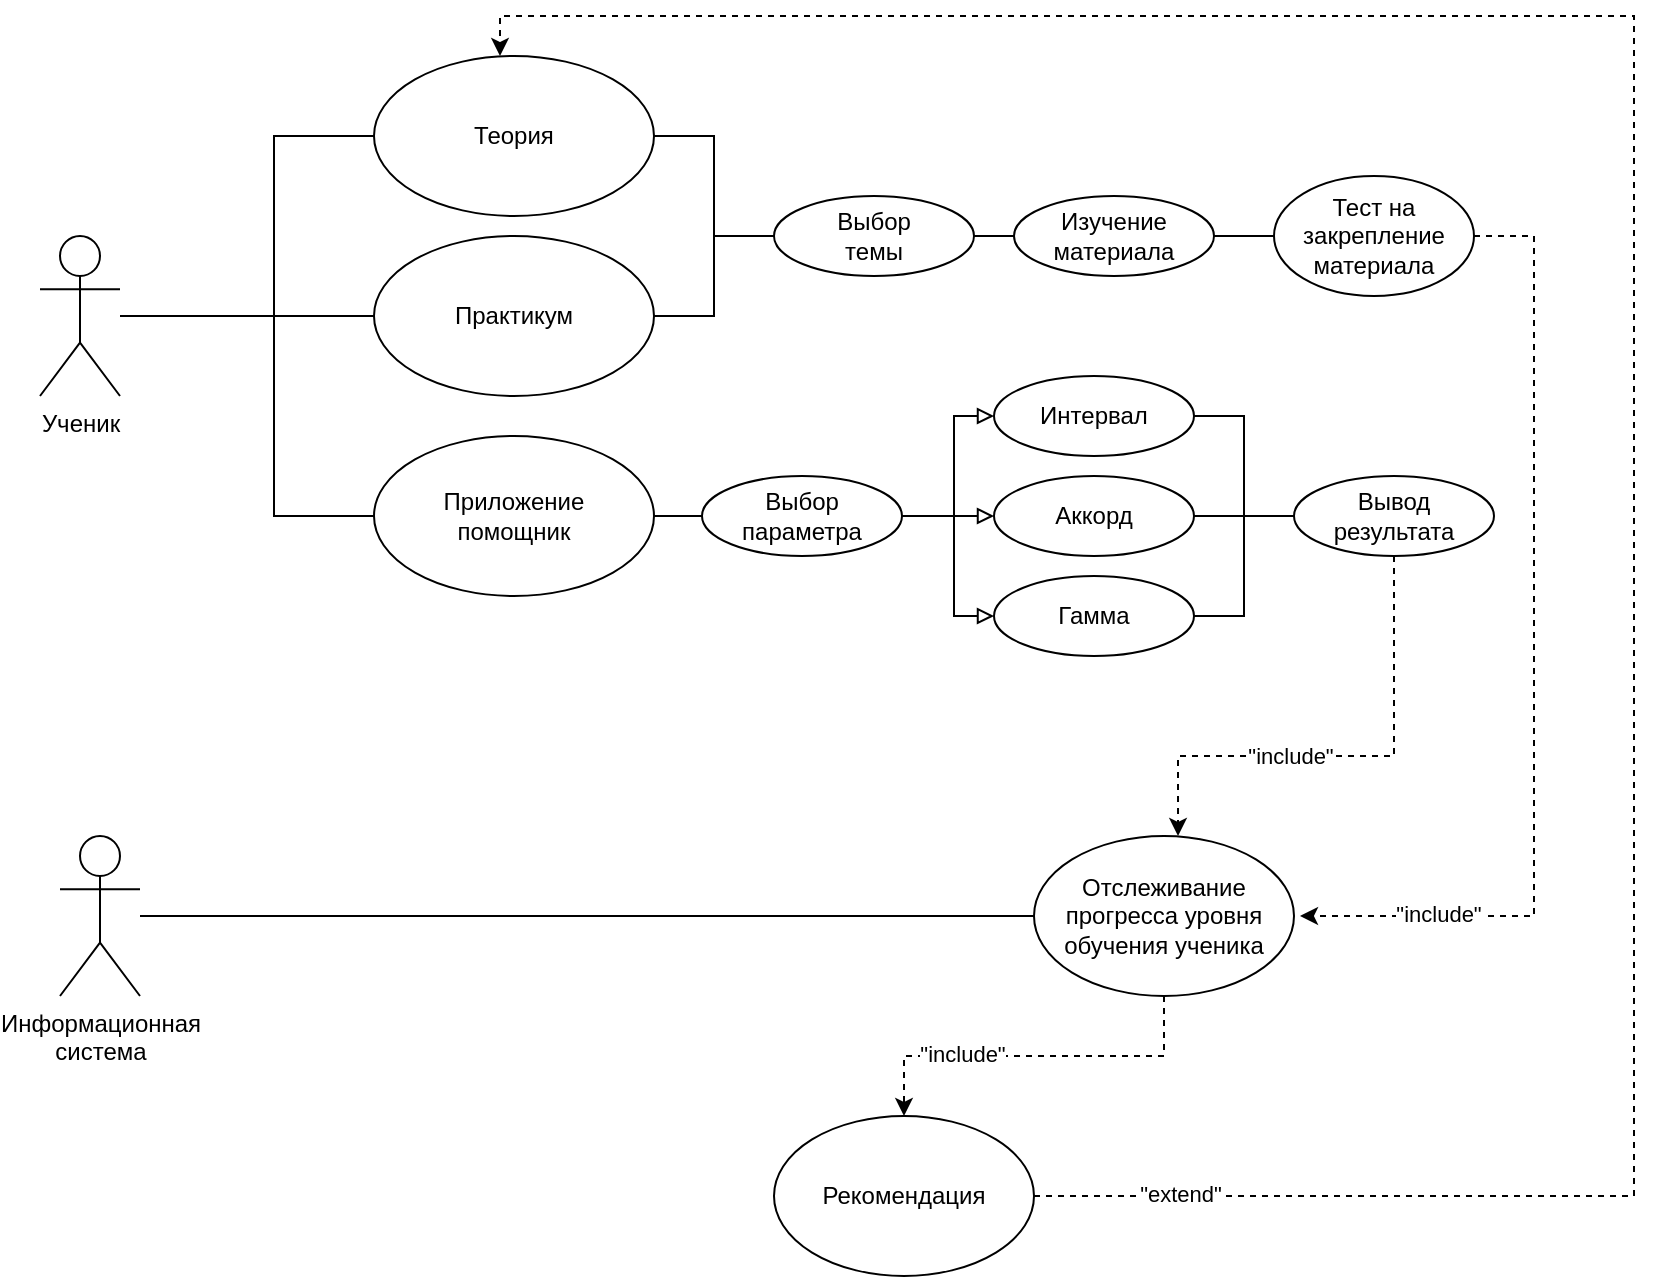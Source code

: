 <mxfile version="21.2.1" type="device" pages="4">
  <diagram name="Страница 1" id="a8i9dJas4vWroNRYAaSo">
    <mxGraphModel dx="794" dy="698" grid="1" gridSize="10" guides="1" tooltips="1" connect="1" arrows="1" fold="1" page="1" pageScale="1" pageWidth="827" pageHeight="1169" math="0" shadow="0">
      <root>
        <mxCell id="0" />
        <mxCell id="1" parent="0" />
        <mxCell id="zpvH-Re5oC1C9k6YvXHp-5" style="edgeStyle=orthogonalEdgeStyle;rounded=0;orthogonalLoop=1;jettySize=auto;html=1;entryX=0;entryY=0.5;entryDx=0;entryDy=0;endArrow=none;endFill=0;" edge="1" parent="1" source="fJZpoL8-cSIQ_mWnWYam-1" target="zpvH-Re5oC1C9k6YvXHp-1">
          <mxGeometry relative="1" as="geometry">
            <Array as="points">
              <mxPoint x="147" y="220" />
              <mxPoint x="147" y="130" />
            </Array>
          </mxGeometry>
        </mxCell>
        <mxCell id="fJZpoL8-cSIQ_mWnWYam-1" value="Ученик" style="shape=umlActor;verticalLabelPosition=bottom;verticalAlign=top;html=1;outlineConnect=0;" parent="1" vertex="1">
          <mxGeometry x="30" y="180" width="40" height="80" as="geometry" />
        </mxCell>
        <mxCell id="gKpqHcXrbwHjKlHT9kks-12" style="edgeStyle=orthogonalEdgeStyle;rounded=0;orthogonalLoop=1;jettySize=auto;html=1;entryX=0;entryY=0.5;entryDx=0;entryDy=0;endArrow=none;endFill=0;" edge="1" parent="1" source="zpvH-Re5oC1C9k6YvXHp-1" target="gKpqHcXrbwHjKlHT9kks-5">
          <mxGeometry relative="1" as="geometry" />
        </mxCell>
        <mxCell id="zpvH-Re5oC1C9k6YvXHp-1" value="Теория" style="ellipse;whiteSpace=wrap;html=1;" vertex="1" parent="1">
          <mxGeometry x="197" y="90" width="140" height="80" as="geometry" />
        </mxCell>
        <mxCell id="gKpqHcXrbwHjKlHT9kks-27" style="edgeStyle=orthogonalEdgeStyle;rounded=0;orthogonalLoop=1;jettySize=auto;html=1;endArrow=none;endFill=0;entryX=0.023;entryY=0.5;entryDx=0;entryDy=0;entryPerimeter=0;" edge="1" parent="1" source="zpvH-Re5oC1C9k6YvXHp-2" target="zpvH-Re5oC1C9k6YvXHp-3">
          <mxGeometry relative="1" as="geometry">
            <mxPoint x="520" y="520" as="targetPoint" />
          </mxGeometry>
        </mxCell>
        <mxCell id="zpvH-Re5oC1C9k6YvXHp-2" value="&lt;div&gt;Информационная &lt;br&gt;&lt;/div&gt;&lt;div&gt;система&lt;/div&gt;" style="shape=umlActor;verticalLabelPosition=bottom;verticalAlign=top;html=1;outlineConnect=0;" vertex="1" parent="1">
          <mxGeometry x="40" y="480" width="40" height="80" as="geometry" />
        </mxCell>
        <mxCell id="gKpqHcXrbwHjKlHT9kks-19" value="" style="edgeStyle=orthogonalEdgeStyle;rounded=0;orthogonalLoop=1;jettySize=auto;html=1;dashed=1;" edge="1" parent="1" source="zpvH-Re5oC1C9k6YvXHp-3" target="gKpqHcXrbwHjKlHT9kks-18">
          <mxGeometry relative="1" as="geometry" />
        </mxCell>
        <mxCell id="gKpqHcXrbwHjKlHT9kks-24" value="&quot;include&quot;" style="edgeLabel;html=1;align=center;verticalAlign=middle;resizable=0;points=[];" vertex="1" connectable="0" parent="gKpqHcXrbwHjKlHT9kks-19">
          <mxGeometry x="0.379" y="-1" relative="1" as="geometry">
            <mxPoint as="offset" />
          </mxGeometry>
        </mxCell>
        <mxCell id="zpvH-Re5oC1C9k6YvXHp-3" value="Отслеживание прогресса уровня обучения ученика" style="ellipse;whiteSpace=wrap;html=1;" vertex="1" parent="1">
          <mxGeometry x="527" y="480" width="130" height="80" as="geometry" />
        </mxCell>
        <mxCell id="OYMWzDf9oSQI86G9NqcH-2" style="edgeStyle=orthogonalEdgeStyle;rounded=0;orthogonalLoop=1;jettySize=auto;html=1;endArrow=none;endFill=0;startArrow=none;startFill=0;" edge="1" parent="1" source="OYMWzDf9oSQI86G9NqcH-1">
          <mxGeometry relative="1" as="geometry">
            <mxPoint x="147" y="210" as="targetPoint" />
            <Array as="points">
              <mxPoint x="147" y="220" />
            </Array>
          </mxGeometry>
        </mxCell>
        <mxCell id="gKpqHcXrbwHjKlHT9kks-6" style="edgeStyle=orthogonalEdgeStyle;rounded=0;orthogonalLoop=1;jettySize=auto;html=1;entryX=0;entryY=0.5;entryDx=0;entryDy=0;endArrow=none;endFill=0;" edge="1" parent="1" source="OYMWzDf9oSQI86G9NqcH-1" target="gKpqHcXrbwHjKlHT9kks-5">
          <mxGeometry relative="1" as="geometry">
            <Array as="points">
              <mxPoint x="367" y="220" />
              <mxPoint x="367" y="180" />
            </Array>
          </mxGeometry>
        </mxCell>
        <mxCell id="OYMWzDf9oSQI86G9NqcH-1" value="Практикум" style="ellipse;whiteSpace=wrap;html=1;" vertex="1" parent="1">
          <mxGeometry x="197" y="180" width="140" height="80" as="geometry" />
        </mxCell>
        <mxCell id="OYMWzDf9oSQI86G9NqcH-5" style="edgeStyle=orthogonalEdgeStyle;rounded=0;orthogonalLoop=1;jettySize=auto;html=1;startArrow=none;startFill=0;endArrow=none;endFill=0;" edge="1" parent="1" source="OYMWzDf9oSQI86G9NqcH-4">
          <mxGeometry relative="1" as="geometry">
            <mxPoint x="147" y="280" as="targetPoint" />
            <Array as="points">
              <mxPoint x="147" y="320" />
            </Array>
          </mxGeometry>
        </mxCell>
        <mxCell id="OYMWzDf9oSQI86G9NqcH-9" style="edgeStyle=orthogonalEdgeStyle;rounded=0;orthogonalLoop=1;jettySize=auto;html=1;exitX=1;exitY=0.5;exitDx=0;exitDy=0;entryX=0;entryY=0.5;entryDx=0;entryDy=0;endArrow=none;endFill=0;" edge="1" parent="1" source="OYMWzDf9oSQI86G9NqcH-4" target="OYMWzDf9oSQI86G9NqcH-7">
          <mxGeometry relative="1" as="geometry" />
        </mxCell>
        <mxCell id="OYMWzDf9oSQI86G9NqcH-4" value="&lt;div&gt;Приложение &lt;br&gt;&lt;/div&gt;&lt;div&gt;помощник&lt;/div&gt;" style="ellipse;whiteSpace=wrap;html=1;" vertex="1" parent="1">
          <mxGeometry x="197" y="280" width="140" height="80" as="geometry" />
        </mxCell>
        <mxCell id="OYMWzDf9oSQI86G9NqcH-13" style="edgeStyle=orthogonalEdgeStyle;rounded=0;orthogonalLoop=1;jettySize=auto;html=1;entryX=0;entryY=0.5;entryDx=0;entryDy=0;endArrow=block;endFill=0;" edge="1" parent="1" source="OYMWzDf9oSQI86G9NqcH-7" target="OYMWzDf9oSQI86G9NqcH-10">
          <mxGeometry relative="1" as="geometry">
            <Array as="points">
              <mxPoint x="487" y="320" />
              <mxPoint x="487" y="270" />
            </Array>
          </mxGeometry>
        </mxCell>
        <mxCell id="OYMWzDf9oSQI86G9NqcH-7" value="&lt;div&gt;Выбор &lt;br&gt;&lt;/div&gt;&lt;div&gt;параметра&lt;/div&gt;" style="ellipse;whiteSpace=wrap;html=1;" vertex="1" parent="1">
          <mxGeometry x="361" y="300" width="100" height="40" as="geometry" />
        </mxCell>
        <mxCell id="OYMWzDf9oSQI86G9NqcH-8" value="" style="endArrow=none;html=1;rounded=0;" edge="1" parent="1">
          <mxGeometry width="50" height="50" relative="1" as="geometry">
            <mxPoint x="147" y="210" as="sourcePoint" />
            <mxPoint x="147" y="280" as="targetPoint" />
          </mxGeometry>
        </mxCell>
        <mxCell id="gKpqHcXrbwHjKlHT9kks-3" style="edgeStyle=orthogonalEdgeStyle;rounded=0;orthogonalLoop=1;jettySize=auto;html=1;exitX=1;exitY=0.5;exitDx=0;exitDy=0;entryX=0;entryY=0.5;entryDx=0;entryDy=0;endArrow=none;endFill=0;" edge="1" parent="1" source="OYMWzDf9oSQI86G9NqcH-10" target="gKpqHcXrbwHjKlHT9kks-1">
          <mxGeometry relative="1" as="geometry" />
        </mxCell>
        <mxCell id="OYMWzDf9oSQI86G9NqcH-10" value="Интервал" style="ellipse;whiteSpace=wrap;html=1;" vertex="1" parent="1">
          <mxGeometry x="507" y="250" width="100" height="40" as="geometry" />
        </mxCell>
        <mxCell id="OYMWzDf9oSQI86G9NqcH-14" style="edgeStyle=orthogonalEdgeStyle;rounded=0;orthogonalLoop=1;jettySize=auto;html=1;startArrow=block;startFill=0;endArrow=none;endFill=0;" edge="1" parent="1" source="OYMWzDf9oSQI86G9NqcH-11">
          <mxGeometry relative="1" as="geometry">
            <mxPoint x="487" y="320" as="targetPoint" />
            <Array as="points">
              <mxPoint x="507" y="320" />
              <mxPoint x="507" y="320" />
            </Array>
          </mxGeometry>
        </mxCell>
        <mxCell id="gKpqHcXrbwHjKlHT9kks-2" style="edgeStyle=orthogonalEdgeStyle;rounded=0;orthogonalLoop=1;jettySize=auto;html=1;entryX=0;entryY=0.5;entryDx=0;entryDy=0;endArrow=none;endFill=0;" edge="1" parent="1" source="OYMWzDf9oSQI86G9NqcH-11" target="gKpqHcXrbwHjKlHT9kks-1">
          <mxGeometry relative="1" as="geometry" />
        </mxCell>
        <mxCell id="OYMWzDf9oSQI86G9NqcH-11" value="Аккорд" style="ellipse;whiteSpace=wrap;html=1;" vertex="1" parent="1">
          <mxGeometry x="507" y="300" width="100" height="40" as="geometry" />
        </mxCell>
        <mxCell id="OYMWzDf9oSQI86G9NqcH-15" style="edgeStyle=orthogonalEdgeStyle;rounded=0;orthogonalLoop=1;jettySize=auto;html=1;exitX=0;exitY=0.5;exitDx=0;exitDy=0;startArrow=block;startFill=0;endArrow=none;endFill=0;" edge="1" parent="1" source="OYMWzDf9oSQI86G9NqcH-12">
          <mxGeometry relative="1" as="geometry">
            <mxPoint x="487" y="320" as="targetPoint" />
            <Array as="points">
              <mxPoint x="487" y="370" />
            </Array>
          </mxGeometry>
        </mxCell>
        <mxCell id="gKpqHcXrbwHjKlHT9kks-4" style="edgeStyle=orthogonalEdgeStyle;rounded=0;orthogonalLoop=1;jettySize=auto;html=1;entryX=0;entryY=0.5;entryDx=0;entryDy=0;endArrow=none;endFill=0;" edge="1" parent="1" source="OYMWzDf9oSQI86G9NqcH-12" target="gKpqHcXrbwHjKlHT9kks-1">
          <mxGeometry relative="1" as="geometry" />
        </mxCell>
        <mxCell id="OYMWzDf9oSQI86G9NqcH-12" value="Гамма" style="ellipse;whiteSpace=wrap;html=1;" vertex="1" parent="1">
          <mxGeometry x="507" y="350" width="100" height="40" as="geometry" />
        </mxCell>
        <mxCell id="gKpqHcXrbwHjKlHT9kks-16" style="edgeStyle=orthogonalEdgeStyle;rounded=0;orthogonalLoop=1;jettySize=auto;html=1;entryX=0.554;entryY=0;entryDx=0;entryDy=0;entryPerimeter=0;dashed=1;" edge="1" parent="1" source="gKpqHcXrbwHjKlHT9kks-1" target="zpvH-Re5oC1C9k6YvXHp-3">
          <mxGeometry relative="1" as="geometry">
            <Array as="points">
              <mxPoint x="707" y="440" />
              <mxPoint x="599" y="440" />
            </Array>
          </mxGeometry>
        </mxCell>
        <mxCell id="gKpqHcXrbwHjKlHT9kks-28" value="&quot;include&quot;" style="edgeLabel;html=1;align=center;verticalAlign=middle;resizable=0;points=[];" vertex="1" connectable="0" parent="gKpqHcXrbwHjKlHT9kks-16">
          <mxGeometry x="0.323" y="4" relative="1" as="geometry">
            <mxPoint x="12" y="-4" as="offset" />
          </mxGeometry>
        </mxCell>
        <mxCell id="gKpqHcXrbwHjKlHT9kks-1" value="&lt;div&gt;Вывод результата&lt;br&gt;&lt;/div&gt;" style="ellipse;whiteSpace=wrap;html=1;" vertex="1" parent="1">
          <mxGeometry x="657" y="300" width="100" height="40" as="geometry" />
        </mxCell>
        <mxCell id="gKpqHcXrbwHjKlHT9kks-9" style="edgeStyle=orthogonalEdgeStyle;rounded=0;orthogonalLoop=1;jettySize=auto;html=1;entryX=0;entryY=0.5;entryDx=0;entryDy=0;endArrow=none;endFill=0;" edge="1" parent="1" source="gKpqHcXrbwHjKlHT9kks-5" target="gKpqHcXrbwHjKlHT9kks-8">
          <mxGeometry relative="1" as="geometry" />
        </mxCell>
        <mxCell id="gKpqHcXrbwHjKlHT9kks-5" value="&lt;div&gt;Выбор &lt;br&gt;&lt;/div&gt;&lt;div&gt;темы&lt;br&gt;&lt;/div&gt;" style="ellipse;whiteSpace=wrap;html=1;" vertex="1" parent="1">
          <mxGeometry x="397" y="160" width="100" height="40" as="geometry" />
        </mxCell>
        <mxCell id="gKpqHcXrbwHjKlHT9kks-11" style="edgeStyle=orthogonalEdgeStyle;rounded=0;orthogonalLoop=1;jettySize=auto;html=1;exitX=1;exitY=0.5;exitDx=0;exitDy=0;endArrow=none;endFill=0;" edge="1" parent="1" source="gKpqHcXrbwHjKlHT9kks-8" target="gKpqHcXrbwHjKlHT9kks-10">
          <mxGeometry relative="1" as="geometry" />
        </mxCell>
        <mxCell id="gKpqHcXrbwHjKlHT9kks-8" value="Изучение материала" style="ellipse;whiteSpace=wrap;html=1;" vertex="1" parent="1">
          <mxGeometry x="517" y="160" width="100" height="40" as="geometry" />
        </mxCell>
        <mxCell id="gKpqHcXrbwHjKlHT9kks-14" style="edgeStyle=orthogonalEdgeStyle;rounded=0;orthogonalLoop=1;jettySize=auto;html=1;dashed=1;" edge="1" parent="1" source="gKpqHcXrbwHjKlHT9kks-10">
          <mxGeometry relative="1" as="geometry">
            <mxPoint x="660" y="520" as="targetPoint" />
            <Array as="points">
              <mxPoint x="777" y="180" />
              <mxPoint x="777" y="520" />
              <mxPoint x="660" y="520" />
            </Array>
          </mxGeometry>
        </mxCell>
        <mxCell id="gKpqHcXrbwHjKlHT9kks-29" value="&quot;include&quot;" style="edgeLabel;html=1;align=center;verticalAlign=middle;resizable=0;points=[];" vertex="1" connectable="0" parent="gKpqHcXrbwHjKlHT9kks-14">
          <mxGeometry x="0.843" y="2" relative="1" as="geometry">
            <mxPoint x="31" y="-3" as="offset" />
          </mxGeometry>
        </mxCell>
        <mxCell id="gKpqHcXrbwHjKlHT9kks-10" value="Тест на закрепление материала" style="ellipse;whiteSpace=wrap;html=1;" vertex="1" parent="1">
          <mxGeometry x="647" y="150" width="100" height="60" as="geometry" />
        </mxCell>
        <mxCell id="gKpqHcXrbwHjKlHT9kks-23" style="edgeStyle=orthogonalEdgeStyle;rounded=0;orthogonalLoop=1;jettySize=auto;html=1;entryX=0.457;entryY=0;entryDx=0;entryDy=0;entryPerimeter=0;dashed=1;" edge="1" parent="1" source="gKpqHcXrbwHjKlHT9kks-18" target="zpvH-Re5oC1C9k6YvXHp-1">
          <mxGeometry relative="1" as="geometry">
            <Array as="points">
              <mxPoint x="827" y="660" />
              <mxPoint x="827" y="70" />
              <mxPoint x="260" y="70" />
            </Array>
          </mxGeometry>
        </mxCell>
        <mxCell id="gKpqHcXrbwHjKlHT9kks-25" value="&quot;extend&quot;" style="edgeLabel;html=1;align=center;verticalAlign=middle;resizable=0;points=[];" vertex="1" connectable="0" parent="gKpqHcXrbwHjKlHT9kks-23">
          <mxGeometry x="-0.902" y="1" relative="1" as="geometry">
            <mxPoint as="offset" />
          </mxGeometry>
        </mxCell>
        <mxCell id="gKpqHcXrbwHjKlHT9kks-18" value="Рекомендация" style="ellipse;whiteSpace=wrap;html=1;" vertex="1" parent="1">
          <mxGeometry x="397" y="620" width="130" height="80" as="geometry" />
        </mxCell>
      </root>
    </mxGraphModel>
  </diagram>
  <diagram name="Page-2" id="Xp7oJ5gU8IA1J5s3xHVa">
    <mxGraphModel dx="794" dy="698" grid="1" gridSize="10" guides="1" tooltips="1" connect="1" arrows="1" fold="1" page="1" pageScale="1" pageWidth="827" pageHeight="1169" math="0" shadow="0">
      <root>
        <mxCell id="0" />
        <mxCell id="1" parent="0" />
        <mxCell id="Vk-8Xl2fjeRFc3GVbgZu-17" value="Pool" style="swimlane;childLayout=stackLayout;resizeParent=1;resizeParentMax=0;horizontal=1;startSize=20;horizontalStack=0;" parent="1" vertex="1">
          <mxGeometry x="10" y="20" width="690" height="460" as="geometry" />
        </mxCell>
        <mxCell id="Vk-8Xl2fjeRFc3GVbgZu-18" value="Пользователь &#xa;(ученик)" style="swimlane;startSize=40;horizontal=0;" parent="Vk-8Xl2fjeRFc3GVbgZu-17" vertex="1">
          <mxGeometry y="20" width="690" height="120" as="geometry" />
        </mxCell>
        <mxCell id="Vk-8Xl2fjeRFc3GVbgZu-24" style="edgeStyle=orthogonalEdgeStyle;rounded=0;orthogonalLoop=1;jettySize=auto;html=1;entryX=0;entryY=0.5;entryDx=0;entryDy=0;" parent="Vk-8Xl2fjeRFc3GVbgZu-18" target="Vk-8Xl2fjeRFc3GVbgZu-23" edge="1">
          <mxGeometry relative="1" as="geometry">
            <mxPoint x="90" y="60" as="sourcePoint" />
          </mxGeometry>
        </mxCell>
        <mxCell id="Vk-8Xl2fjeRFc3GVbgZu-23" value="Выбор темы для изучения" style="rounded=1;whiteSpace=wrap;html=1;" parent="Vk-8Xl2fjeRFc3GVbgZu-18" vertex="1">
          <mxGeometry x="130" y="30" width="120" height="60" as="geometry" />
        </mxCell>
        <mxCell id="Vk-8Xl2fjeRFc3GVbgZu-50" value="Получение новых знаний / закрепление материла" style="rounded=1;whiteSpace=wrap;html=1;" parent="Vk-8Xl2fjeRFc3GVbgZu-18" vertex="1">
          <mxGeometry x="442.5" y="30" width="130" height="55" as="geometry" />
        </mxCell>
        <mxCell id="Vk-8Xl2fjeRFc3GVbgZu-52" style="edgeStyle=orthogonalEdgeStyle;rounded=0;orthogonalLoop=1;jettySize=auto;html=1;entryX=0;entryY=0.5;entryDx=0;entryDy=0;" parent="Vk-8Xl2fjeRFc3GVbgZu-18" source="Vk-8Xl2fjeRFc3GVbgZu-50" target="aGIYdKyFeVwWRzIYIGuz-2" edge="1">
          <mxGeometry relative="1" as="geometry">
            <mxPoint x="660" y="60" as="targetPoint" />
          </mxGeometry>
        </mxCell>
        <mxCell id="aGIYdKyFeVwWRzIYIGuz-1" value="" style="ellipse;whiteSpace=wrap;html=1;aspect=fixed;" parent="Vk-8Xl2fjeRFc3GVbgZu-18" vertex="1">
          <mxGeometry x="50" y="40" width="40" height="40" as="geometry" />
        </mxCell>
        <mxCell id="aGIYdKyFeVwWRzIYIGuz-2" value="" style="ellipse;whiteSpace=wrap;html=1;aspect=fixed;" parent="Vk-8Xl2fjeRFc3GVbgZu-18" vertex="1">
          <mxGeometry x="630" y="37.5" width="40" height="40" as="geometry" />
        </mxCell>
        <mxCell id="Vk-8Xl2fjeRFc3GVbgZu-19" value="Веб-приложение" style="swimlane;startSize=40;horizontal=0;" parent="Vk-8Xl2fjeRFc3GVbgZu-17" vertex="1">
          <mxGeometry y="140" width="690" height="200" as="geometry" />
        </mxCell>
        <mxCell id="Vk-8Xl2fjeRFc3GVbgZu-31" style="edgeStyle=orthogonalEdgeStyle;rounded=0;orthogonalLoop=1;jettySize=auto;html=1;exitX=1;exitY=0;exitDx=0;exitDy=0;entryX=0;entryY=0;entryDx=0;entryDy=0;" parent="Vk-8Xl2fjeRFc3GVbgZu-19" source="aGIYdKyFeVwWRzIYIGuz-24" target="7YDCZpimpjtPIdij3ktK-2" edge="1">
          <mxGeometry relative="1" as="geometry">
            <Array as="points">
              <mxPoint x="231" y="70" />
            </Array>
            <mxPoint x="250" y="130" as="targetPoint" />
          </mxGeometry>
        </mxCell>
        <mxCell id="Vk-8Xl2fjeRFc3GVbgZu-26" value="Отслеживать прогресс?" style="rounded=1;whiteSpace=wrap;html=1;" parent="Vk-8Xl2fjeRFc3GVbgZu-19" vertex="1">
          <mxGeometry x="130" y="10" width="100" height="40" as="geometry" />
        </mxCell>
        <mxCell id="Vk-8Xl2fjeRFc3GVbgZu-28" value="Авторизация пользователя" style="whiteSpace=wrap;html=1;rounded=1;" parent="Vk-8Xl2fjeRFc3GVbgZu-19" vertex="1">
          <mxGeometry x="45" y="110" width="90" height="30" as="geometry" />
        </mxCell>
        <mxCell id="Vk-8Xl2fjeRFc3GVbgZu-29" value="" style="edgeStyle=orthogonalEdgeStyle;rounded=0;orthogonalLoop=1;jettySize=auto;html=1;exitX=0;exitY=1;exitDx=0;exitDy=0;" parent="Vk-8Xl2fjeRFc3GVbgZu-19" source="aGIYdKyFeVwWRzIYIGuz-24" target="Vk-8Xl2fjeRFc3GVbgZu-28" edge="1">
          <mxGeometry relative="1" as="geometry">
            <Array as="points">
              <mxPoint x="95" y="70" />
            </Array>
          </mxGeometry>
        </mxCell>
        <mxCell id="Vk-8Xl2fjeRFc3GVbgZu-30" value="Выбор раздела или заданий" style="whiteSpace=wrap;html=1;rounded=1;" parent="Vk-8Xl2fjeRFc3GVbgZu-19" vertex="1">
          <mxGeometry x="300" y="120" width="90" height="50" as="geometry" />
        </mxCell>
        <mxCell id="Vk-8Xl2fjeRFc3GVbgZu-39" value="Прохождение урока" style="whiteSpace=wrap;html=1;rounded=1;" parent="Vk-8Xl2fjeRFc3GVbgZu-19" vertex="1">
          <mxGeometry x="447.5" y="31.21" width="120" height="60" as="geometry" />
        </mxCell>
        <mxCell id="aGIYdKyFeVwWRzIYIGuz-23" value="" style="group" parent="Vk-8Xl2fjeRFc3GVbgZu-19" vertex="1" connectable="0">
          <mxGeometry x="158.787" y="48.787" width="42.426" height="42.426" as="geometry" />
        </mxCell>
        <mxCell id="aGIYdKyFeVwWRzIYIGuz-24" value="" style="whiteSpace=wrap;html=1;aspect=fixed;rotation=45;" parent="aGIYdKyFeVwWRzIYIGuz-23" vertex="1">
          <mxGeometry x="6.213" y="6.213" width="30" height="30" as="geometry" />
        </mxCell>
        <mxCell id="aGIYdKyFeVwWRzIYIGuz-25" value="" style="shape=cross;whiteSpace=wrap;html=1;fillColor=#000000;" parent="aGIYdKyFeVwWRzIYIGuz-23" vertex="1">
          <mxGeometry x="11.213" y="11.213" width="20" height="20" as="geometry" />
        </mxCell>
        <mxCell id="Vk-8Xl2fjeRFc3GVbgZu-35" value="Поиск информации по теме" style="whiteSpace=wrap;html=1;rounded=1;" parent="Vk-8Xl2fjeRFc3GVbgZu-19" vertex="1">
          <mxGeometry x="450" y="122.5" width="115" height="45" as="geometry" />
        </mxCell>
        <mxCell id="Vk-8Xl2fjeRFc3GVbgZu-36" value="" style="edgeStyle=orthogonalEdgeStyle;rounded=0;orthogonalLoop=1;jettySize=auto;html=1;" parent="Vk-8Xl2fjeRFc3GVbgZu-19" source="Vk-8Xl2fjeRFc3GVbgZu-30" target="Vk-8Xl2fjeRFc3GVbgZu-35" edge="1">
          <mxGeometry relative="1" as="geometry" />
        </mxCell>
        <mxCell id="Vk-8Xl2fjeRFc3GVbgZu-40" value="" style="edgeStyle=orthogonalEdgeStyle;rounded=0;orthogonalLoop=1;jettySize=auto;html=1;" parent="Vk-8Xl2fjeRFc3GVbgZu-19" source="Vk-8Xl2fjeRFc3GVbgZu-35" target="Vk-8Xl2fjeRFc3GVbgZu-39" edge="1">
          <mxGeometry relative="1" as="geometry" />
        </mxCell>
        <mxCell id="7YDCZpimpjtPIdij3ktK-1" value="" style="group" parent="Vk-8Xl2fjeRFc3GVbgZu-19" vertex="1" connectable="0">
          <mxGeometry x="209.997" y="123.787" width="42.426" height="42.426" as="geometry" />
        </mxCell>
        <mxCell id="7YDCZpimpjtPIdij3ktK-2" value="" style="whiteSpace=wrap;html=1;aspect=fixed;rotation=44;" parent="7YDCZpimpjtPIdij3ktK-1" vertex="1">
          <mxGeometry x="6.213" y="6.213" width="30" height="30" as="geometry" />
        </mxCell>
        <mxCell id="7YDCZpimpjtPIdij3ktK-3" value="" style="shape=cross;whiteSpace=wrap;html=1;fillColor=#000000;" parent="7YDCZpimpjtPIdij3ktK-1" vertex="1">
          <mxGeometry x="11.213" y="11.213" width="20" height="20" as="geometry" />
        </mxCell>
        <mxCell id="7YDCZpimpjtPIdij3ktK-11" style="edgeStyle=orthogonalEdgeStyle;rounded=0;orthogonalLoop=1;jettySize=auto;html=1;entryX=0;entryY=0.5;entryDx=0;entryDy=0;" parent="Vk-8Xl2fjeRFc3GVbgZu-19" source="7YDCZpimpjtPIdij3ktK-2" target="Vk-8Xl2fjeRFc3GVbgZu-30" edge="1">
          <mxGeometry relative="1" as="geometry" />
        </mxCell>
        <mxCell id="Vk-8Xl2fjeRFc3GVbgZu-20" value="ИС" style="swimlane;startSize=40;horizontal=0;" parent="Vk-8Xl2fjeRFc3GVbgZu-17" vertex="1">
          <mxGeometry y="340" width="690" height="120" as="geometry" />
        </mxCell>
        <mxCell id="Vk-8Xl2fjeRFc3GVbgZu-42" value="Прогресс&lt;br&gt;(Запись о прохождении)" style="whiteSpace=wrap;html=1;rounded=1;" parent="Vk-8Xl2fjeRFc3GVbgZu-20" vertex="1">
          <mxGeometry x="106.21" y="30" width="110" height="50" as="geometry" />
        </mxCell>
        <mxCell id="Vk-8Xl2fjeRFc3GVbgZu-27" style="edgeStyle=orthogonalEdgeStyle;rounded=0;orthogonalLoop=1;jettySize=auto;html=1;entryX=0.5;entryY=0;entryDx=0;entryDy=0;" parent="Vk-8Xl2fjeRFc3GVbgZu-17" source="Vk-8Xl2fjeRFc3GVbgZu-23" target="Vk-8Xl2fjeRFc3GVbgZu-26" edge="1">
          <mxGeometry relative="1" as="geometry">
            <Array as="points">
              <mxPoint x="180" y="120" />
              <mxPoint x="180" y="120" />
            </Array>
          </mxGeometry>
        </mxCell>
        <mxCell id="Vk-8Xl2fjeRFc3GVbgZu-33" style="edgeStyle=orthogonalEdgeStyle;rounded=0;orthogonalLoop=1;jettySize=auto;html=1;entryX=0;entryY=0.5;entryDx=0;entryDy=0;" parent="Vk-8Xl2fjeRFc3GVbgZu-17" source="Vk-8Xl2fjeRFc3GVbgZu-28" target="Vk-8Xl2fjeRFc3GVbgZu-42" edge="1">
          <mxGeometry relative="1" as="geometry">
            <Array as="points">
              <mxPoint x="90" y="395" />
            </Array>
            <mxPoint x="90" y="380" as="targetPoint" />
          </mxGeometry>
        </mxCell>
        <mxCell id="Vk-8Xl2fjeRFc3GVbgZu-43" style="edgeStyle=orthogonalEdgeStyle;rounded=0;orthogonalLoop=1;jettySize=auto;html=1;entryX=0.5;entryY=1;entryDx=0;entryDy=0;" parent="Vk-8Xl2fjeRFc3GVbgZu-17" source="Vk-8Xl2fjeRFc3GVbgZu-39" target="Vk-8Xl2fjeRFc3GVbgZu-50" edge="1">
          <mxGeometry relative="1" as="geometry">
            <mxPoint x="580" y="210" as="targetPoint" />
          </mxGeometry>
        </mxCell>
        <mxCell id="7YDCZpimpjtPIdij3ktK-9" style="edgeStyle=orthogonalEdgeStyle;rounded=0;orthogonalLoop=1;jettySize=auto;html=1;exitX=1;exitY=0.5;exitDx=0;exitDy=0;entryX=1;entryY=1;entryDx=0;entryDy=0;" parent="Vk-8Xl2fjeRFc3GVbgZu-17" source="Vk-8Xl2fjeRFc3GVbgZu-42" target="7YDCZpimpjtPIdij3ktK-2" edge="1">
          <mxGeometry relative="1" as="geometry">
            <mxPoint x="230.103" y="330" as="targetPoint" />
            <Array as="points">
              <mxPoint x="232" y="395" />
            </Array>
          </mxGeometry>
        </mxCell>
      </root>
    </mxGraphModel>
  </diagram>
  <diagram name="Page-1" id="rnSWewQIlyuJiX0XXa5V">
    <mxGraphModel dx="1621" dy="698" grid="1" gridSize="10" guides="1" tooltips="1" connect="1" arrows="1" fold="1" page="1" pageScale="1" pageWidth="827" pageHeight="1169" math="0" shadow="0">
      <root>
        <mxCell id="0" />
        <mxCell id="1" parent="0" />
        <mxCell id="e2t3kXl5LUbeaItetZgc-1" value="П1 (4, Ф1)" style="rounded=1;whiteSpace=wrap;html=1;" parent="1" vertex="1">
          <mxGeometry x="340" y="40" width="120" height="40" as="geometry" />
        </mxCell>
        <mxCell id="e2t3kXl5LUbeaItetZgc-2" value="" style="endArrow=classic;html=1;rounded=0;exitX=0.5;exitY=1;exitDx=0;exitDy=0;entryX=0.5;entryY=0;entryDx=0;entryDy=0;" parent="1" source="e2t3kXl5LUbeaItetZgc-1" target="e2t3kXl5LUbeaItetZgc-3" edge="1">
          <mxGeometry width="50" height="50" relative="1" as="geometry">
            <mxPoint x="470" y="330" as="sourcePoint" />
            <mxPoint x="460" y="110" as="targetPoint" />
            <Array as="points" />
          </mxGeometry>
        </mxCell>
        <mxCell id="e2t3kXl5LUbeaItetZgc-10" value="" style="edgeStyle=orthogonalEdgeStyle;rounded=0;orthogonalLoop=1;jettySize=auto;html=1;" parent="1" source="e2t3kXl5LUbeaItetZgc-3" target="e2t3kXl5LUbeaItetZgc-9" edge="1">
          <mxGeometry relative="1" as="geometry" />
        </mxCell>
        <mxCell id="e2t3kXl5LUbeaItetZgc-3" value="Д1" style="ellipse;whiteSpace=wrap;html=1;aspect=fixed;" parent="1" vertex="1">
          <mxGeometry x="380" y="110" width="40" height="40" as="geometry" />
        </mxCell>
        <mxCell id="e2t3kXl5LUbeaItetZgc-28" style="edgeStyle=orthogonalEdgeStyle;rounded=0;orthogonalLoop=1;jettySize=auto;html=1;entryX=0.5;entryY=0;entryDx=0;entryDy=0;fontSize=12;" parent="1" source="e2t3kXl5LUbeaItetZgc-8" target="e2t3kXl5LUbeaItetZgc-17" edge="1">
          <mxGeometry relative="1" as="geometry" />
        </mxCell>
        <mxCell id="e2t3kXl5LUbeaItetZgc-29" style="edgeStyle=orthogonalEdgeStyle;rounded=0;orthogonalLoop=1;jettySize=auto;html=1;exitX=0;exitY=1;exitDx=0;exitDy=0;entryX=0.5;entryY=0;entryDx=0;entryDy=0;fontSize=12;" parent="1" source="e2t3kXl5LUbeaItetZgc-8" target="e2t3kXl5LUbeaItetZgc-18" edge="1">
          <mxGeometry relative="1" as="geometry">
            <Array as="points">
              <mxPoint x="25" y="280" />
            </Array>
          </mxGeometry>
        </mxCell>
        <mxCell id="e2t3kXl5LUbeaItetZgc-30" style="edgeStyle=orthogonalEdgeStyle;rounded=0;orthogonalLoop=1;jettySize=auto;html=1;entryX=0.5;entryY=0;entryDx=0;entryDy=0;fontSize=12;" parent="1" source="e2t3kXl5LUbeaItetZgc-8" target="e2t3kXl5LUbeaItetZgc-19" edge="1">
          <mxGeometry relative="1" as="geometry">
            <Array as="points">
              <mxPoint x="130" y="300" />
              <mxPoint x="85" y="300" />
            </Array>
          </mxGeometry>
        </mxCell>
        <mxCell id="e2t3kXl5LUbeaItetZgc-31" value="" style="edgeStyle=orthogonalEdgeStyle;rounded=0;orthogonalLoop=1;jettySize=auto;html=1;fontSize=12;" parent="1" source="e2t3kXl5LUbeaItetZgc-8" target="e2t3kXl5LUbeaItetZgc-21" edge="1">
          <mxGeometry relative="1" as="geometry">
            <Array as="points">
              <mxPoint x="160" y="300" />
              <mxPoint x="205" y="300" />
            </Array>
          </mxGeometry>
        </mxCell>
        <mxCell id="e2t3kXl5LUbeaItetZgc-33" style="edgeStyle=orthogonalEdgeStyle;rounded=0;orthogonalLoop=1;jettySize=auto;html=1;fontSize=12;" parent="1" source="e2t3kXl5LUbeaItetZgc-8" target="e2t3kXl5LUbeaItetZgc-20" edge="1">
          <mxGeometry relative="1" as="geometry">
            <Array as="points">
              <mxPoint x="145" y="300" />
              <mxPoint x="145" y="300" />
            </Array>
          </mxGeometry>
        </mxCell>
        <mxCell id="e2t3kXl5LUbeaItetZgc-34" style="edgeStyle=orthogonalEdgeStyle;rounded=0;orthogonalLoop=1;jettySize=auto;html=1;exitX=1;exitY=0.75;exitDx=0;exitDy=0;fontSize=12;" parent="1" source="e2t3kXl5LUbeaItetZgc-8" target="e2t3kXl5LUbeaItetZgc-22" edge="1">
          <mxGeometry relative="1" as="geometry">
            <Array as="points">
              <mxPoint x="200" y="280" />
              <mxPoint x="265" y="280" />
            </Array>
          </mxGeometry>
        </mxCell>
        <mxCell id="e2t3kXl5LUbeaItetZgc-35" style="edgeStyle=orthogonalEdgeStyle;rounded=0;orthogonalLoop=1;jettySize=auto;html=1;fontSize=12;" parent="1" source="e2t3kXl5LUbeaItetZgc-8" target="e2t3kXl5LUbeaItetZgc-23" edge="1">
          <mxGeometry relative="1" as="geometry" />
        </mxCell>
        <mxCell id="e2t3kXl5LUbeaItetZgc-8" value="П3 (2, Ф2 и Д2)" style="rounded=1;whiteSpace=wrap;html=1;" parent="1" vertex="1">
          <mxGeometry x="90" y="240" width="110" height="40" as="geometry" />
        </mxCell>
        <mxCell id="e2t3kXl5LUbeaItetZgc-12" value="" style="edgeStyle=orthogonalEdgeStyle;rounded=0;orthogonalLoop=1;jettySize=auto;html=1;" parent="1" source="e2t3kXl5LUbeaItetZgc-9" target="e2t3kXl5LUbeaItetZgc-11" edge="1">
          <mxGeometry relative="1" as="geometry" />
        </mxCell>
        <mxCell id="e2t3kXl5LUbeaItetZgc-14" value="" style="edgeStyle=orthogonalEdgeStyle;rounded=0;orthogonalLoop=1;jettySize=auto;html=1;" parent="1" source="e2t3kXl5LUbeaItetZgc-9" target="e2t3kXl5LUbeaItetZgc-13" edge="1">
          <mxGeometry relative="1" as="geometry" />
        </mxCell>
        <mxCell id="e2t3kXl5LUbeaItetZgc-9" value="П2 (3, Д1)" style="rounded=1;whiteSpace=wrap;html=1;" parent="1" vertex="1">
          <mxGeometry x="350" y="180" width="100" height="40" as="geometry" />
        </mxCell>
        <mxCell id="e2t3kXl5LUbeaItetZgc-54" style="edgeStyle=orthogonalEdgeStyle;rounded=0;orthogonalLoop=1;jettySize=auto;html=1;exitX=0.5;exitY=1;exitDx=0;exitDy=0;entryX=0.5;entryY=0;entryDx=0;entryDy=0;" parent="1" source="e2t3kXl5LUbeaItetZgc-11" target="e2t3kXl5LUbeaItetZgc-43" edge="1">
          <mxGeometry relative="1" as="geometry" />
        </mxCell>
        <mxCell id="e2t3kXl5LUbeaItetZgc-11" value="Д3" style="ellipse;whiteSpace=wrap;html=1;rounded=1;" parent="1" vertex="1">
          <mxGeometry x="630" y="180" width="40" height="40" as="geometry" />
        </mxCell>
        <mxCell id="e2t3kXl5LUbeaItetZgc-15" value="" style="edgeStyle=orthogonalEdgeStyle;rounded=0;orthogonalLoop=1;jettySize=auto;html=1;" parent="1" source="e2t3kXl5LUbeaItetZgc-13" target="e2t3kXl5LUbeaItetZgc-8" edge="1">
          <mxGeometry relative="1" as="geometry" />
        </mxCell>
        <mxCell id="e2t3kXl5LUbeaItetZgc-13" value="Д2" style="ellipse;whiteSpace=wrap;html=1;rounded=1;" parent="1" vertex="1">
          <mxGeometry x="125" y="180" width="40" height="40" as="geometry" />
        </mxCell>
        <mxCell id="e2t3kXl5LUbeaItetZgc-56" value="" style="edgeStyle=orthogonalEdgeStyle;rounded=0;orthogonalLoop=1;jettySize=auto;html=1;fontSize=12;" parent="1" source="e2t3kXl5LUbeaItetZgc-17" target="e2t3kXl5LUbeaItetZgc-55" edge="1">
          <mxGeometry relative="1" as="geometry" />
        </mxCell>
        <mxCell id="e2t3kXl5LUbeaItetZgc-17" value="Д4" style="ellipse;whiteSpace=wrap;html=1;rounded=1;fontSize=12;" parent="1" vertex="1">
          <mxGeometry x="-55" y="320" width="40" height="40" as="geometry" />
        </mxCell>
        <mxCell id="e2t3kXl5LUbeaItetZgc-80" style="edgeStyle=orthogonalEdgeStyle;rounded=0;orthogonalLoop=1;jettySize=auto;html=1;entryX=0.5;entryY=0;entryDx=0;entryDy=0;fontSize=12;" parent="1" source="e2t3kXl5LUbeaItetZgc-18" target="e2t3kXl5LUbeaItetZgc-57" edge="1">
          <mxGeometry relative="1" as="geometry" />
        </mxCell>
        <mxCell id="e2t3kXl5LUbeaItetZgc-18" value="Д5" style="ellipse;whiteSpace=wrap;html=1;rounded=1;fontSize=12;" parent="1" vertex="1">
          <mxGeometry x="5" y="320" width="40" height="40" as="geometry" />
        </mxCell>
        <mxCell id="e2t3kXl5LUbeaItetZgc-81" style="edgeStyle=orthogonalEdgeStyle;rounded=0;orthogonalLoop=1;jettySize=auto;html=1;entryX=0.5;entryY=0;entryDx=0;entryDy=0;fontSize=12;" parent="1" source="e2t3kXl5LUbeaItetZgc-19" target="e2t3kXl5LUbeaItetZgc-58" edge="1">
          <mxGeometry relative="1" as="geometry" />
        </mxCell>
        <mxCell id="e2t3kXl5LUbeaItetZgc-19" value="Д6" style="ellipse;whiteSpace=wrap;html=1;rounded=1;fontSize=12;" parent="1" vertex="1">
          <mxGeometry x="65" y="320" width="40" height="40" as="geometry" />
        </mxCell>
        <mxCell id="e2t3kXl5LUbeaItetZgc-82" style="edgeStyle=orthogonalEdgeStyle;rounded=0;orthogonalLoop=1;jettySize=auto;html=1;entryX=0.5;entryY=0;entryDx=0;entryDy=0;fontSize=12;" parent="1" source="e2t3kXl5LUbeaItetZgc-20" target="e2t3kXl5LUbeaItetZgc-59" edge="1">
          <mxGeometry relative="1" as="geometry" />
        </mxCell>
        <mxCell id="e2t3kXl5LUbeaItetZgc-20" value="Д7" style="ellipse;whiteSpace=wrap;html=1;rounded=1;fontSize=12;" parent="1" vertex="1">
          <mxGeometry x="125" y="320" width="40" height="40" as="geometry" />
        </mxCell>
        <mxCell id="e2t3kXl5LUbeaItetZgc-83" style="edgeStyle=orthogonalEdgeStyle;rounded=0;orthogonalLoop=1;jettySize=auto;html=1;entryX=0.5;entryY=0;entryDx=0;entryDy=0;fontSize=12;" parent="1" source="e2t3kXl5LUbeaItetZgc-21" target="e2t3kXl5LUbeaItetZgc-60" edge="1">
          <mxGeometry relative="1" as="geometry" />
        </mxCell>
        <mxCell id="e2t3kXl5LUbeaItetZgc-21" value="Д8" style="ellipse;whiteSpace=wrap;html=1;rounded=1;fontSize=12;" parent="1" vertex="1">
          <mxGeometry x="185" y="320" width="40" height="40" as="geometry" />
        </mxCell>
        <mxCell id="e2t3kXl5LUbeaItetZgc-85" style="edgeStyle=orthogonalEdgeStyle;rounded=0;orthogonalLoop=1;jettySize=auto;html=1;entryX=0.5;entryY=0;entryDx=0;entryDy=0;fontSize=12;" parent="1" source="e2t3kXl5LUbeaItetZgc-22" target="e2t3kXl5LUbeaItetZgc-61" edge="1">
          <mxGeometry relative="1" as="geometry" />
        </mxCell>
        <mxCell id="e2t3kXl5LUbeaItetZgc-22" value="Д9" style="ellipse;whiteSpace=wrap;html=1;rounded=1;fontSize=12;" parent="1" vertex="1">
          <mxGeometry x="245" y="320" width="40" height="40" as="geometry" />
        </mxCell>
        <mxCell id="e2t3kXl5LUbeaItetZgc-86" style="edgeStyle=orthogonalEdgeStyle;rounded=0;orthogonalLoop=1;jettySize=auto;html=1;entryX=0.5;entryY=0;entryDx=0;entryDy=0;fontSize=12;" parent="1" source="e2t3kXl5LUbeaItetZgc-23" target="e2t3kXl5LUbeaItetZgc-62" edge="1">
          <mxGeometry relative="1" as="geometry" />
        </mxCell>
        <mxCell id="e2t3kXl5LUbeaItetZgc-23" value="Д10" style="ellipse;whiteSpace=wrap;html=1;rounded=1;fontSize=12;" parent="1" vertex="1">
          <mxGeometry x="310" y="320" width="40" height="40" as="geometry" />
        </mxCell>
        <mxCell id="e2t3kXl5LUbeaItetZgc-36" style="edgeStyle=orthogonalEdgeStyle;rounded=0;orthogonalLoop=1;jettySize=auto;html=1;" parent="1" source="e2t3kXl5LUbeaItetZgc-43" target="e2t3kXl5LUbeaItetZgc-52" edge="1">
          <mxGeometry relative="1" as="geometry">
            <mxPoint x="507" y="360" as="targetPoint" />
          </mxGeometry>
        </mxCell>
        <mxCell id="e2t3kXl5LUbeaItetZgc-37" style="edgeStyle=orthogonalEdgeStyle;rounded=0;orthogonalLoop=1;jettySize=auto;html=1;exitX=0;exitY=0.75;exitDx=0;exitDy=0;entryX=0.5;entryY=0;entryDx=0;entryDy=0;" parent="1" source="e2t3kXl5LUbeaItetZgc-43" target="e2t3kXl5LUbeaItetZgc-44" edge="1">
          <mxGeometry relative="1" as="geometry">
            <Array as="points">
              <mxPoint x="595" y="280" />
              <mxPoint x="503" y="280" />
            </Array>
            <mxPoint x="585" y="280" as="sourcePoint" />
          </mxGeometry>
        </mxCell>
        <mxCell id="e2t3kXl5LUbeaItetZgc-38" style="edgeStyle=orthogonalEdgeStyle;rounded=0;orthogonalLoop=1;jettySize=auto;html=1;entryX=0.5;entryY=0;entryDx=0;entryDy=0;" parent="1" target="e2t3kXl5LUbeaItetZgc-45" edge="1">
          <mxGeometry relative="1" as="geometry">
            <Array as="points">
              <mxPoint x="620" y="300" />
              <mxPoint x="573" y="300" />
            </Array>
            <mxPoint x="620" y="280" as="sourcePoint" />
          </mxGeometry>
        </mxCell>
        <mxCell id="e2t3kXl5LUbeaItetZgc-39" value="" style="edgeStyle=orthogonalEdgeStyle;rounded=0;orthogonalLoop=1;jettySize=auto;html=1;entryX=0.5;entryY=0;entryDx=0;entryDy=0;" parent="1" target="e2t3kXl5LUbeaItetZgc-47" edge="1">
          <mxGeometry relative="1" as="geometry">
            <Array as="points">
              <mxPoint x="670" y="300" />
              <mxPoint x="718" y="300" />
            </Array>
            <mxPoint x="670" y="280" as="sourcePoint" />
          </mxGeometry>
        </mxCell>
        <mxCell id="e2t3kXl5LUbeaItetZgc-40" style="edgeStyle=orthogonalEdgeStyle;rounded=0;orthogonalLoop=1;jettySize=auto;html=1;" parent="1" target="e2t3kXl5LUbeaItetZgc-46" edge="1">
          <mxGeometry relative="1" as="geometry">
            <mxPoint x="645" y="280" as="sourcePoint" />
            <Array as="points">
              <mxPoint x="645" y="300" />
              <mxPoint x="645" y="300" />
            </Array>
          </mxGeometry>
        </mxCell>
        <mxCell id="e2t3kXl5LUbeaItetZgc-41" style="edgeStyle=orthogonalEdgeStyle;rounded=0;orthogonalLoop=1;jettySize=auto;html=1;entryX=0.5;entryY=0;entryDx=0;entryDy=0;" parent="1" source="e2t3kXl5LUbeaItetZgc-43" target="e2t3kXl5LUbeaItetZgc-48" edge="1">
          <mxGeometry relative="1" as="geometry">
            <Array as="points">
              <mxPoint x="788" y="280" />
            </Array>
          </mxGeometry>
        </mxCell>
        <mxCell id="e2t3kXl5LUbeaItetZgc-42" style="edgeStyle=orthogonalEdgeStyle;rounded=0;orthogonalLoop=1;jettySize=auto;html=1;" parent="1" source="e2t3kXl5LUbeaItetZgc-43" target="e2t3kXl5LUbeaItetZgc-49" edge="1">
          <mxGeometry relative="1" as="geometry" />
        </mxCell>
        <mxCell id="e2t3kXl5LUbeaItetZgc-43" value="П4 (2, Ф3 и Д3)" style="rounded=1;whiteSpace=wrap;html=1;" parent="1" vertex="1">
          <mxGeometry x="595" y="240" width="110" height="40" as="geometry" />
        </mxCell>
        <mxCell id="e2t3kXl5LUbeaItetZgc-92" style="edgeStyle=orthogonalEdgeStyle;rounded=0;orthogonalLoop=1;jettySize=auto;html=1;entryX=0.5;entryY=0;entryDx=0;entryDy=0;fontSize=12;" parent="1" source="e2t3kXl5LUbeaItetZgc-44" target="e2t3kXl5LUbeaItetZgc-90" edge="1">
          <mxGeometry relative="1" as="geometry" />
        </mxCell>
        <mxCell id="e2t3kXl5LUbeaItetZgc-44" value="Д12" style="ellipse;whiteSpace=wrap;html=1;rounded=1;" parent="1" vertex="1">
          <mxGeometry x="482.5" y="320" width="40" height="40" as="geometry" />
        </mxCell>
        <mxCell id="e2t3kXl5LUbeaItetZgc-94" style="edgeStyle=orthogonalEdgeStyle;rounded=0;orthogonalLoop=1;jettySize=auto;html=1;fontSize=12;" parent="1" source="e2t3kXl5LUbeaItetZgc-45" target="e2t3kXl5LUbeaItetZgc-93" edge="1">
          <mxGeometry relative="1" as="geometry" />
        </mxCell>
        <mxCell id="e2t3kXl5LUbeaItetZgc-45" value="Д13" style="ellipse;whiteSpace=wrap;html=1;rounded=1;" parent="1" vertex="1">
          <mxGeometry x="552.5" y="320" width="40" height="40" as="geometry" />
        </mxCell>
        <mxCell id="e2t3kXl5LUbeaItetZgc-96" style="edgeStyle=orthogonalEdgeStyle;rounded=0;orthogonalLoop=1;jettySize=auto;html=1;entryX=0.5;entryY=0;entryDx=0;entryDy=0;fontSize=12;" parent="1" source="e2t3kXl5LUbeaItetZgc-46" target="e2t3kXl5LUbeaItetZgc-95" edge="1">
          <mxGeometry relative="1" as="geometry" />
        </mxCell>
        <mxCell id="e2t3kXl5LUbeaItetZgc-46" value="Д14" style="ellipse;whiteSpace=wrap;html=1;rounded=1;" parent="1" vertex="1">
          <mxGeometry x="625" y="320" width="40" height="40" as="geometry" />
        </mxCell>
        <mxCell id="e2t3kXl5LUbeaItetZgc-98" style="edgeStyle=orthogonalEdgeStyle;rounded=0;orthogonalLoop=1;jettySize=auto;html=1;entryX=0.5;entryY=0;entryDx=0;entryDy=0;fontSize=12;" parent="1" source="e2t3kXl5LUbeaItetZgc-47" target="e2t3kXl5LUbeaItetZgc-97" edge="1">
          <mxGeometry relative="1" as="geometry">
            <mxPoint x="710" y="390" as="targetPoint" />
          </mxGeometry>
        </mxCell>
        <mxCell id="e2t3kXl5LUbeaItetZgc-47" value="Д15" style="ellipse;whiteSpace=wrap;html=1;rounded=1;" parent="1" vertex="1">
          <mxGeometry x="697.5" y="320" width="40" height="40" as="geometry" />
        </mxCell>
        <mxCell id="e2t3kXl5LUbeaItetZgc-101" style="edgeStyle=orthogonalEdgeStyle;rounded=0;orthogonalLoop=1;jettySize=auto;html=1;entryX=0.5;entryY=0;entryDx=0;entryDy=0;fontSize=12;" parent="1" source="e2t3kXl5LUbeaItetZgc-48" target="e2t3kXl5LUbeaItetZgc-99" edge="1">
          <mxGeometry relative="1" as="geometry" />
        </mxCell>
        <mxCell id="e2t3kXl5LUbeaItetZgc-48" value="Д16" style="ellipse;whiteSpace=wrap;html=1;rounded=1;" parent="1" vertex="1">
          <mxGeometry x="767.5" y="320" width="40" height="40" as="geometry" />
        </mxCell>
        <mxCell id="e2t3kXl5LUbeaItetZgc-104" style="edgeStyle=orthogonalEdgeStyle;rounded=0;orthogonalLoop=1;jettySize=auto;html=1;entryX=0.5;entryY=0;entryDx=0;entryDy=0;fontSize=12;" parent="1" source="e2t3kXl5LUbeaItetZgc-49" target="e2t3kXl5LUbeaItetZgc-100" edge="1">
          <mxGeometry relative="1" as="geometry" />
        </mxCell>
        <mxCell id="e2t3kXl5LUbeaItetZgc-49" value="Д17" style="ellipse;whiteSpace=wrap;html=1;rounded=1;" parent="1" vertex="1">
          <mxGeometry x="839.5" y="320" width="40" height="40" as="geometry" />
        </mxCell>
        <mxCell id="e2t3kXl5LUbeaItetZgc-73" style="edgeStyle=orthogonalEdgeStyle;rounded=0;orthogonalLoop=1;jettySize=auto;html=1;entryX=0.5;entryY=0;entryDx=0;entryDy=0;" parent="1" source="e2t3kXl5LUbeaItetZgc-52" target="e2t3kXl5LUbeaItetZgc-87" edge="1">
          <mxGeometry relative="1" as="geometry">
            <mxPoint x="465" y="390" as="targetPoint" />
          </mxGeometry>
        </mxCell>
        <mxCell id="e2t3kXl5LUbeaItetZgc-52" value="Д11" style="ellipse;whiteSpace=wrap;html=1;rounded=1;" parent="1" vertex="1">
          <mxGeometry x="412.5" y="320" width="40" height="40" as="geometry" />
        </mxCell>
        <mxCell id="e2t3kXl5LUbeaItetZgc-121" style="edgeStyle=orthogonalEdgeStyle;rounded=0;orthogonalLoop=1;jettySize=auto;html=1;exitX=0.5;exitY=1;exitDx=0;exitDy=0;entryX=0.5;entryY=0;entryDx=0;entryDy=0;fontSize=12;" parent="1" source="e2t3kXl5LUbeaItetZgc-55" target="e2t3kXl5LUbeaItetZgc-106" edge="1">
          <mxGeometry relative="1" as="geometry" />
        </mxCell>
        <mxCell id="e2t3kXl5LUbeaItetZgc-55" value="П5 (1, Ф4 и Д4)" style="whiteSpace=wrap;html=1;rounded=1;fontSize=12;" parent="1" vertex="1">
          <mxGeometry x="-60" y="390" width="50" height="40" as="geometry" />
        </mxCell>
        <mxCell id="e2t3kXl5LUbeaItetZgc-122" style="edgeStyle=orthogonalEdgeStyle;rounded=0;orthogonalLoop=1;jettySize=auto;html=1;exitX=0.5;exitY=1;exitDx=0;exitDy=0;entryX=0.5;entryY=0;entryDx=0;entryDy=0;fontSize=12;" parent="1" source="e2t3kXl5LUbeaItetZgc-57" target="e2t3kXl5LUbeaItetZgc-107" edge="1">
          <mxGeometry relative="1" as="geometry" />
        </mxCell>
        <mxCell id="e2t3kXl5LUbeaItetZgc-57" value="&lt;span style=&quot;font-size: 12px;&quot;&gt;П6 (1, Ф5 и Д5)&lt;/span&gt;" style="whiteSpace=wrap;html=1;rounded=1;fontSize=12;" parent="1" vertex="1">
          <mxGeometry y="390" width="50" height="40" as="geometry" />
        </mxCell>
        <mxCell id="e2t3kXl5LUbeaItetZgc-123" style="edgeStyle=orthogonalEdgeStyle;rounded=0;orthogonalLoop=1;jettySize=auto;html=1;exitX=0.5;exitY=1;exitDx=0;exitDy=0;entryX=0.5;entryY=0;entryDx=0;entryDy=0;fontSize=12;" parent="1" source="e2t3kXl5LUbeaItetZgc-58" target="e2t3kXl5LUbeaItetZgc-108" edge="1">
          <mxGeometry relative="1" as="geometry" />
        </mxCell>
        <mxCell id="e2t3kXl5LUbeaItetZgc-58" value="&lt;span style=&quot;font-size: 12px;&quot;&gt;П7 (1, Ф6 и Д6)&lt;/span&gt;" style="whiteSpace=wrap;html=1;rounded=1;fontSize=12;" parent="1" vertex="1">
          <mxGeometry x="60" y="390" width="50" height="40" as="geometry" />
        </mxCell>
        <mxCell id="e2t3kXl5LUbeaItetZgc-125" style="edgeStyle=orthogonalEdgeStyle;rounded=0;orthogonalLoop=1;jettySize=auto;html=1;exitX=0.5;exitY=1;exitDx=0;exitDy=0;entryX=0.5;entryY=0;entryDx=0;entryDy=0;fontSize=12;" parent="1" source="e2t3kXl5LUbeaItetZgc-59" target="e2t3kXl5LUbeaItetZgc-109" edge="1">
          <mxGeometry relative="1" as="geometry" />
        </mxCell>
        <mxCell id="e2t3kXl5LUbeaItetZgc-59" value="&lt;span style=&quot;font-size: 12px;&quot;&gt;П8 (1, Ф7 и Д7)&lt;/span&gt;" style="whiteSpace=wrap;html=1;rounded=1;fontSize=12;" parent="1" vertex="1">
          <mxGeometry x="120" y="390" width="50" height="40" as="geometry" />
        </mxCell>
        <mxCell id="e2t3kXl5LUbeaItetZgc-126" style="edgeStyle=orthogonalEdgeStyle;rounded=0;orthogonalLoop=1;jettySize=auto;html=1;exitX=0.5;exitY=1;exitDx=0;exitDy=0;entryX=0.5;entryY=0;entryDx=0;entryDy=0;fontSize=12;" parent="1" source="e2t3kXl5LUbeaItetZgc-60" target="e2t3kXl5LUbeaItetZgc-110" edge="1">
          <mxGeometry relative="1" as="geometry" />
        </mxCell>
        <mxCell id="e2t3kXl5LUbeaItetZgc-60" value="&lt;span style=&quot;font-size: 12px;&quot;&gt;П9 (1, Ф8 и Д8)&lt;/span&gt;" style="whiteSpace=wrap;html=1;rounded=1;fontSize=12;" parent="1" vertex="1">
          <mxGeometry x="180" y="390" width="50" height="40" as="geometry" />
        </mxCell>
        <mxCell id="e2t3kXl5LUbeaItetZgc-127" style="edgeStyle=orthogonalEdgeStyle;rounded=0;orthogonalLoop=1;jettySize=auto;html=1;exitX=0.5;exitY=1;exitDx=0;exitDy=0;entryX=0.5;entryY=0;entryDx=0;entryDy=0;fontSize=12;" parent="1" source="e2t3kXl5LUbeaItetZgc-61" target="e2t3kXl5LUbeaItetZgc-111" edge="1">
          <mxGeometry relative="1" as="geometry" />
        </mxCell>
        <mxCell id="e2t3kXl5LUbeaItetZgc-61" value="&lt;span style=&quot;font-size: 12px;&quot;&gt;П10 (1, Ф9 и Д9)&lt;/span&gt;" style="whiteSpace=wrap;html=1;rounded=1;fontSize=12;" parent="1" vertex="1">
          <mxGeometry x="240" y="390" width="50" height="40" as="geometry" />
        </mxCell>
        <mxCell id="e2t3kXl5LUbeaItetZgc-128" style="edgeStyle=orthogonalEdgeStyle;rounded=0;orthogonalLoop=1;jettySize=auto;html=1;exitX=0.5;exitY=1;exitDx=0;exitDy=0;entryX=0.5;entryY=0;entryDx=0;entryDy=0;fontSize=12;" parent="1" source="e2t3kXl5LUbeaItetZgc-62" target="e2t3kXl5LUbeaItetZgc-112" edge="1">
          <mxGeometry relative="1" as="geometry" />
        </mxCell>
        <mxCell id="e2t3kXl5LUbeaItetZgc-62" value="П11(1,&lt;br&gt;Ф10 и Д10)" style="whiteSpace=wrap;html=1;rounded=1;fontSize=12;" parent="1" vertex="1">
          <mxGeometry x="295" y="390" width="70" height="40" as="geometry" />
        </mxCell>
        <mxCell id="e2t3kXl5LUbeaItetZgc-129" style="edgeStyle=orthogonalEdgeStyle;rounded=0;orthogonalLoop=1;jettySize=auto;html=1;exitX=0.5;exitY=1;exitDx=0;exitDy=0;entryX=0.5;entryY=0;entryDx=0;entryDy=0;fontSize=12;" parent="1" source="e2t3kXl5LUbeaItetZgc-87" target="e2t3kXl5LUbeaItetZgc-113" edge="1">
          <mxGeometry relative="1" as="geometry" />
        </mxCell>
        <mxCell id="e2t3kXl5LUbeaItetZgc-87" value="П12(1,&lt;br&gt;Ф11 и Д11)" style="whiteSpace=wrap;html=1;rounded=1;fontSize=12;" parent="1" vertex="1">
          <mxGeometry x="400" y="390" width="65" height="40" as="geometry" />
        </mxCell>
        <mxCell id="e2t3kXl5LUbeaItetZgc-130" style="edgeStyle=orthogonalEdgeStyle;rounded=0;orthogonalLoop=1;jettySize=auto;html=1;exitX=0.5;exitY=1;exitDx=0;exitDy=0;entryX=0.5;entryY=0;entryDx=0;entryDy=0;fontSize=12;" parent="1" source="e2t3kXl5LUbeaItetZgc-90" target="e2t3kXl5LUbeaItetZgc-114" edge="1">
          <mxGeometry relative="1" as="geometry" />
        </mxCell>
        <mxCell id="e2t3kXl5LUbeaItetZgc-90" value="П13(1,&lt;br&gt;Ф12 и Д12)" style="whiteSpace=wrap;html=1;rounded=1;fontSize=12;" parent="1" vertex="1">
          <mxGeometry x="470" y="390" width="65" height="40" as="geometry" />
        </mxCell>
        <mxCell id="e2t3kXl5LUbeaItetZgc-131" style="edgeStyle=orthogonalEdgeStyle;rounded=0;orthogonalLoop=1;jettySize=auto;html=1;exitX=0.5;exitY=1;exitDx=0;exitDy=0;entryX=0.5;entryY=0;entryDx=0;entryDy=0;fontSize=12;" parent="1" source="e2t3kXl5LUbeaItetZgc-93" target="e2t3kXl5LUbeaItetZgc-115" edge="1">
          <mxGeometry relative="1" as="geometry" />
        </mxCell>
        <mxCell id="e2t3kXl5LUbeaItetZgc-93" value="П14(1,&lt;br&gt;Ф13 и Д13)" style="whiteSpace=wrap;html=1;rounded=1;fontSize=12;" parent="1" vertex="1">
          <mxGeometry x="540" y="390" width="65" height="40" as="geometry" />
        </mxCell>
        <mxCell id="e2t3kXl5LUbeaItetZgc-132" style="edgeStyle=orthogonalEdgeStyle;rounded=0;orthogonalLoop=1;jettySize=auto;html=1;exitX=0.5;exitY=1;exitDx=0;exitDy=0;entryX=0.5;entryY=0;entryDx=0;entryDy=0;fontSize=12;" parent="1" source="e2t3kXl5LUbeaItetZgc-95" target="e2t3kXl5LUbeaItetZgc-116" edge="1">
          <mxGeometry relative="1" as="geometry" />
        </mxCell>
        <mxCell id="e2t3kXl5LUbeaItetZgc-95" value="П15(1,&lt;br&gt;Ф14 и Д14)" style="whiteSpace=wrap;html=1;rounded=1;fontSize=12;" parent="1" vertex="1">
          <mxGeometry x="612.5" y="390" width="65" height="40" as="geometry" />
        </mxCell>
        <mxCell id="e2t3kXl5LUbeaItetZgc-133" style="edgeStyle=orthogonalEdgeStyle;rounded=0;orthogonalLoop=1;jettySize=auto;html=1;exitX=0.5;exitY=1;exitDx=0;exitDy=0;entryX=0.5;entryY=0;entryDx=0;entryDy=0;fontSize=12;" parent="1" source="e2t3kXl5LUbeaItetZgc-97" target="e2t3kXl5LUbeaItetZgc-117" edge="1">
          <mxGeometry relative="1" as="geometry" />
        </mxCell>
        <mxCell id="e2t3kXl5LUbeaItetZgc-97" value="П16(1,&lt;br&gt;Ф15 и Д15)" style="whiteSpace=wrap;html=1;rounded=1;fontSize=12;" parent="1" vertex="1">
          <mxGeometry x="685" y="390" width="65" height="40" as="geometry" />
        </mxCell>
        <mxCell id="e2t3kXl5LUbeaItetZgc-134" style="edgeStyle=orthogonalEdgeStyle;rounded=0;orthogonalLoop=1;jettySize=auto;html=1;exitX=0.5;exitY=1;exitDx=0;exitDy=0;entryX=0.5;entryY=0;entryDx=0;entryDy=0;fontSize=12;" parent="1" source="e2t3kXl5LUbeaItetZgc-99" target="e2t3kXl5LUbeaItetZgc-118" edge="1">
          <mxGeometry relative="1" as="geometry" />
        </mxCell>
        <mxCell id="e2t3kXl5LUbeaItetZgc-99" value="П17(1,&lt;br&gt;Ф16 и Д16)" style="whiteSpace=wrap;html=1;rounded=1;fontSize=12;" parent="1" vertex="1">
          <mxGeometry x="755" y="390" width="65" height="40" as="geometry" />
        </mxCell>
        <mxCell id="e2t3kXl5LUbeaItetZgc-135" value="" style="edgeStyle=orthogonalEdgeStyle;rounded=0;orthogonalLoop=1;jettySize=auto;html=1;fontSize=12;" parent="1" source="e2t3kXl5LUbeaItetZgc-100" target="e2t3kXl5LUbeaItetZgc-119" edge="1">
          <mxGeometry relative="1" as="geometry" />
        </mxCell>
        <mxCell id="e2t3kXl5LUbeaItetZgc-100" value="П18(1,&lt;br&gt;Ф17 и Д17)" style="whiteSpace=wrap;html=1;rounded=1;fontSize=12;" parent="1" vertex="1">
          <mxGeometry x="827" y="390" width="65" height="40" as="geometry" />
        </mxCell>
        <mxCell id="e2t3kXl5LUbeaItetZgc-106" value="Ф11" style="ellipse;whiteSpace=wrap;html=1;rounded=1;fontSize=12;" parent="1" vertex="1">
          <mxGeometry x="-55" y="460" width="40" height="40" as="geometry" />
        </mxCell>
        <mxCell id="e2t3kXl5LUbeaItetZgc-107" value="Ф12" style="ellipse;whiteSpace=wrap;html=1;rounded=1;fontSize=12;" parent="1" vertex="1">
          <mxGeometry x="5" y="460" width="40" height="40" as="geometry" />
        </mxCell>
        <mxCell id="e2t3kXl5LUbeaItetZgc-108" value="Ф13" style="ellipse;whiteSpace=wrap;html=1;rounded=1;fontSize=12;" parent="1" vertex="1">
          <mxGeometry x="65" y="460" width="40" height="40" as="geometry" />
        </mxCell>
        <mxCell id="e2t3kXl5LUbeaItetZgc-109" value="Ф14" style="ellipse;whiteSpace=wrap;html=1;rounded=1;fontSize=12;" parent="1" vertex="1">
          <mxGeometry x="125" y="460" width="40" height="40" as="geometry" />
        </mxCell>
        <mxCell id="e2t3kXl5LUbeaItetZgc-110" value="Ф15" style="ellipse;whiteSpace=wrap;html=1;rounded=1;fontSize=12;" parent="1" vertex="1">
          <mxGeometry x="185" y="460" width="40" height="40" as="geometry" />
        </mxCell>
        <mxCell id="e2t3kXl5LUbeaItetZgc-111" value="Ф16" style="ellipse;whiteSpace=wrap;html=1;rounded=1;fontSize=12;" parent="1" vertex="1">
          <mxGeometry x="245" y="460" width="40" height="40" as="geometry" />
        </mxCell>
        <mxCell id="e2t3kXl5LUbeaItetZgc-112" value="Ф17" style="ellipse;whiteSpace=wrap;html=1;rounded=1;fontSize=12;" parent="1" vertex="1">
          <mxGeometry x="310" y="460" width="40" height="40" as="geometry" />
        </mxCell>
        <mxCell id="e2t3kXl5LUbeaItetZgc-113" value="Ф18" style="ellipse;whiteSpace=wrap;html=1;rounded=1;fontSize=12;" parent="1" vertex="1">
          <mxGeometry x="412.5" y="460" width="40" height="40" as="geometry" />
        </mxCell>
        <mxCell id="e2t3kXl5LUbeaItetZgc-114" value="Ф19" style="ellipse;whiteSpace=wrap;html=1;rounded=1;fontSize=12;" parent="1" vertex="1">
          <mxGeometry x="482.5" y="460" width="40" height="40" as="geometry" />
        </mxCell>
        <mxCell id="e2t3kXl5LUbeaItetZgc-115" value="Ф20" style="ellipse;whiteSpace=wrap;html=1;rounded=1;fontSize=12;" parent="1" vertex="1">
          <mxGeometry x="552.5" y="460" width="40" height="40" as="geometry" />
        </mxCell>
        <mxCell id="e2t3kXl5LUbeaItetZgc-116" value="Ф21" style="ellipse;whiteSpace=wrap;html=1;rounded=1;fontSize=12;" parent="1" vertex="1">
          <mxGeometry x="625" y="460" width="40" height="40" as="geometry" />
        </mxCell>
        <mxCell id="e2t3kXl5LUbeaItetZgc-117" value="Ф22" style="ellipse;whiteSpace=wrap;html=1;rounded=1;fontSize=12;" parent="1" vertex="1">
          <mxGeometry x="697.5" y="460" width="40" height="40" as="geometry" />
        </mxCell>
        <mxCell id="e2t3kXl5LUbeaItetZgc-118" value="Ф23" style="ellipse;whiteSpace=wrap;html=1;rounded=1;fontSize=12;" parent="1" vertex="1">
          <mxGeometry x="767.5" y="460" width="40" height="40" as="geometry" />
        </mxCell>
        <mxCell id="e2t3kXl5LUbeaItetZgc-119" value="Ф24" style="ellipse;whiteSpace=wrap;html=1;rounded=1;fontSize=12;" parent="1" vertex="1">
          <mxGeometry x="839.5" y="460" width="40" height="40" as="geometry" />
        </mxCell>
      </root>
    </mxGraphModel>
  </diagram>
  <diagram name="Page-3" id="jdG3MJxe_cHJ4COYzVKV">
    <mxGraphModel dx="794" dy="698" grid="1" gridSize="10" guides="1" tooltips="1" connect="1" arrows="1" fold="1" page="1" pageScale="1" pageWidth="827" pageHeight="1169" math="0" shadow="0">
      <root>
        <mxCell id="0" />
        <mxCell id="1" parent="0" />
        <mxCell id="Xmk8I1Nt8-yywnuJsFe--1" value="Actor" style="shape=umlActor;verticalLabelPosition=bottom;verticalAlign=top;html=1;outlineConnect=0;" parent="1" vertex="1">
          <mxGeometry x="50" y="50" width="40" height="70" as="geometry" />
        </mxCell>
      </root>
    </mxGraphModel>
  </diagram>
</mxfile>

